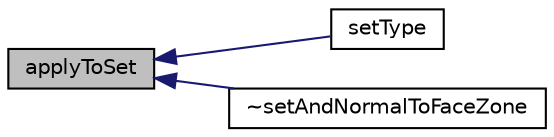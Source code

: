 digraph "applyToSet"
{
  bgcolor="transparent";
  edge [fontname="Helvetica",fontsize="10",labelfontname="Helvetica",labelfontsize="10"];
  node [fontname="Helvetica",fontsize="10",shape=record];
  rankdir="LR";
  Node1280 [label="applyToSet",height=0.2,width=0.4,color="black", fillcolor="grey75", style="filled", fontcolor="black"];
  Node1280 -> Node1281 [dir="back",color="midnightblue",fontsize="10",style="solid",fontname="Helvetica"];
  Node1281 [label="setType",height=0.2,width=0.4,color="black",URL="$a26525.html#a3cf0773a99a47a317d169af85e81950b"];
  Node1280 -> Node1282 [dir="back",color="midnightblue",fontsize="10",style="solid",fontname="Helvetica"];
  Node1282 [label="~setAndNormalToFaceZone",height=0.2,width=0.4,color="black",URL="$a26525.html#a940d54f009cce457b18a619f21e8dac0",tooltip="Destructor. "];
}
